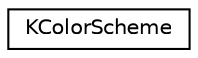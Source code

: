 digraph "Graphical Class Hierarchy"
{
  edge [fontname="Helvetica",fontsize="10",labelfontname="Helvetica",labelfontsize="10"];
  node [fontname="Helvetica",fontsize="10",shape=record];
  rankdir="LR";
  Node0 [label="KColorScheme",height=0.2,width=0.4,color="black", fillcolor="white", style="filled",URL="$classKColorScheme.html",tooltip="A set of methods used to work with colors. "];
}
